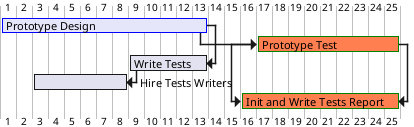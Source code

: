 @startgantt
[Prototype Design] lasts 13 days and is colored in Lavender/Blue
[Prototype Test] lasts 9 days and starts 3 days after [Prototype Design]'s end and is colored in Coral/Green
[Write Tests] lasts 5 days and ends at [Prototype Design]'s end
[Hire Tests Writers] lasts 6 days and ends at [Write Tests]'s start
[Init and Write Tests Report] starts 1 day before [Prototype Test]'s start and ends at [Prototype Test]'s end and is colored in Coral/Green
@endgantt